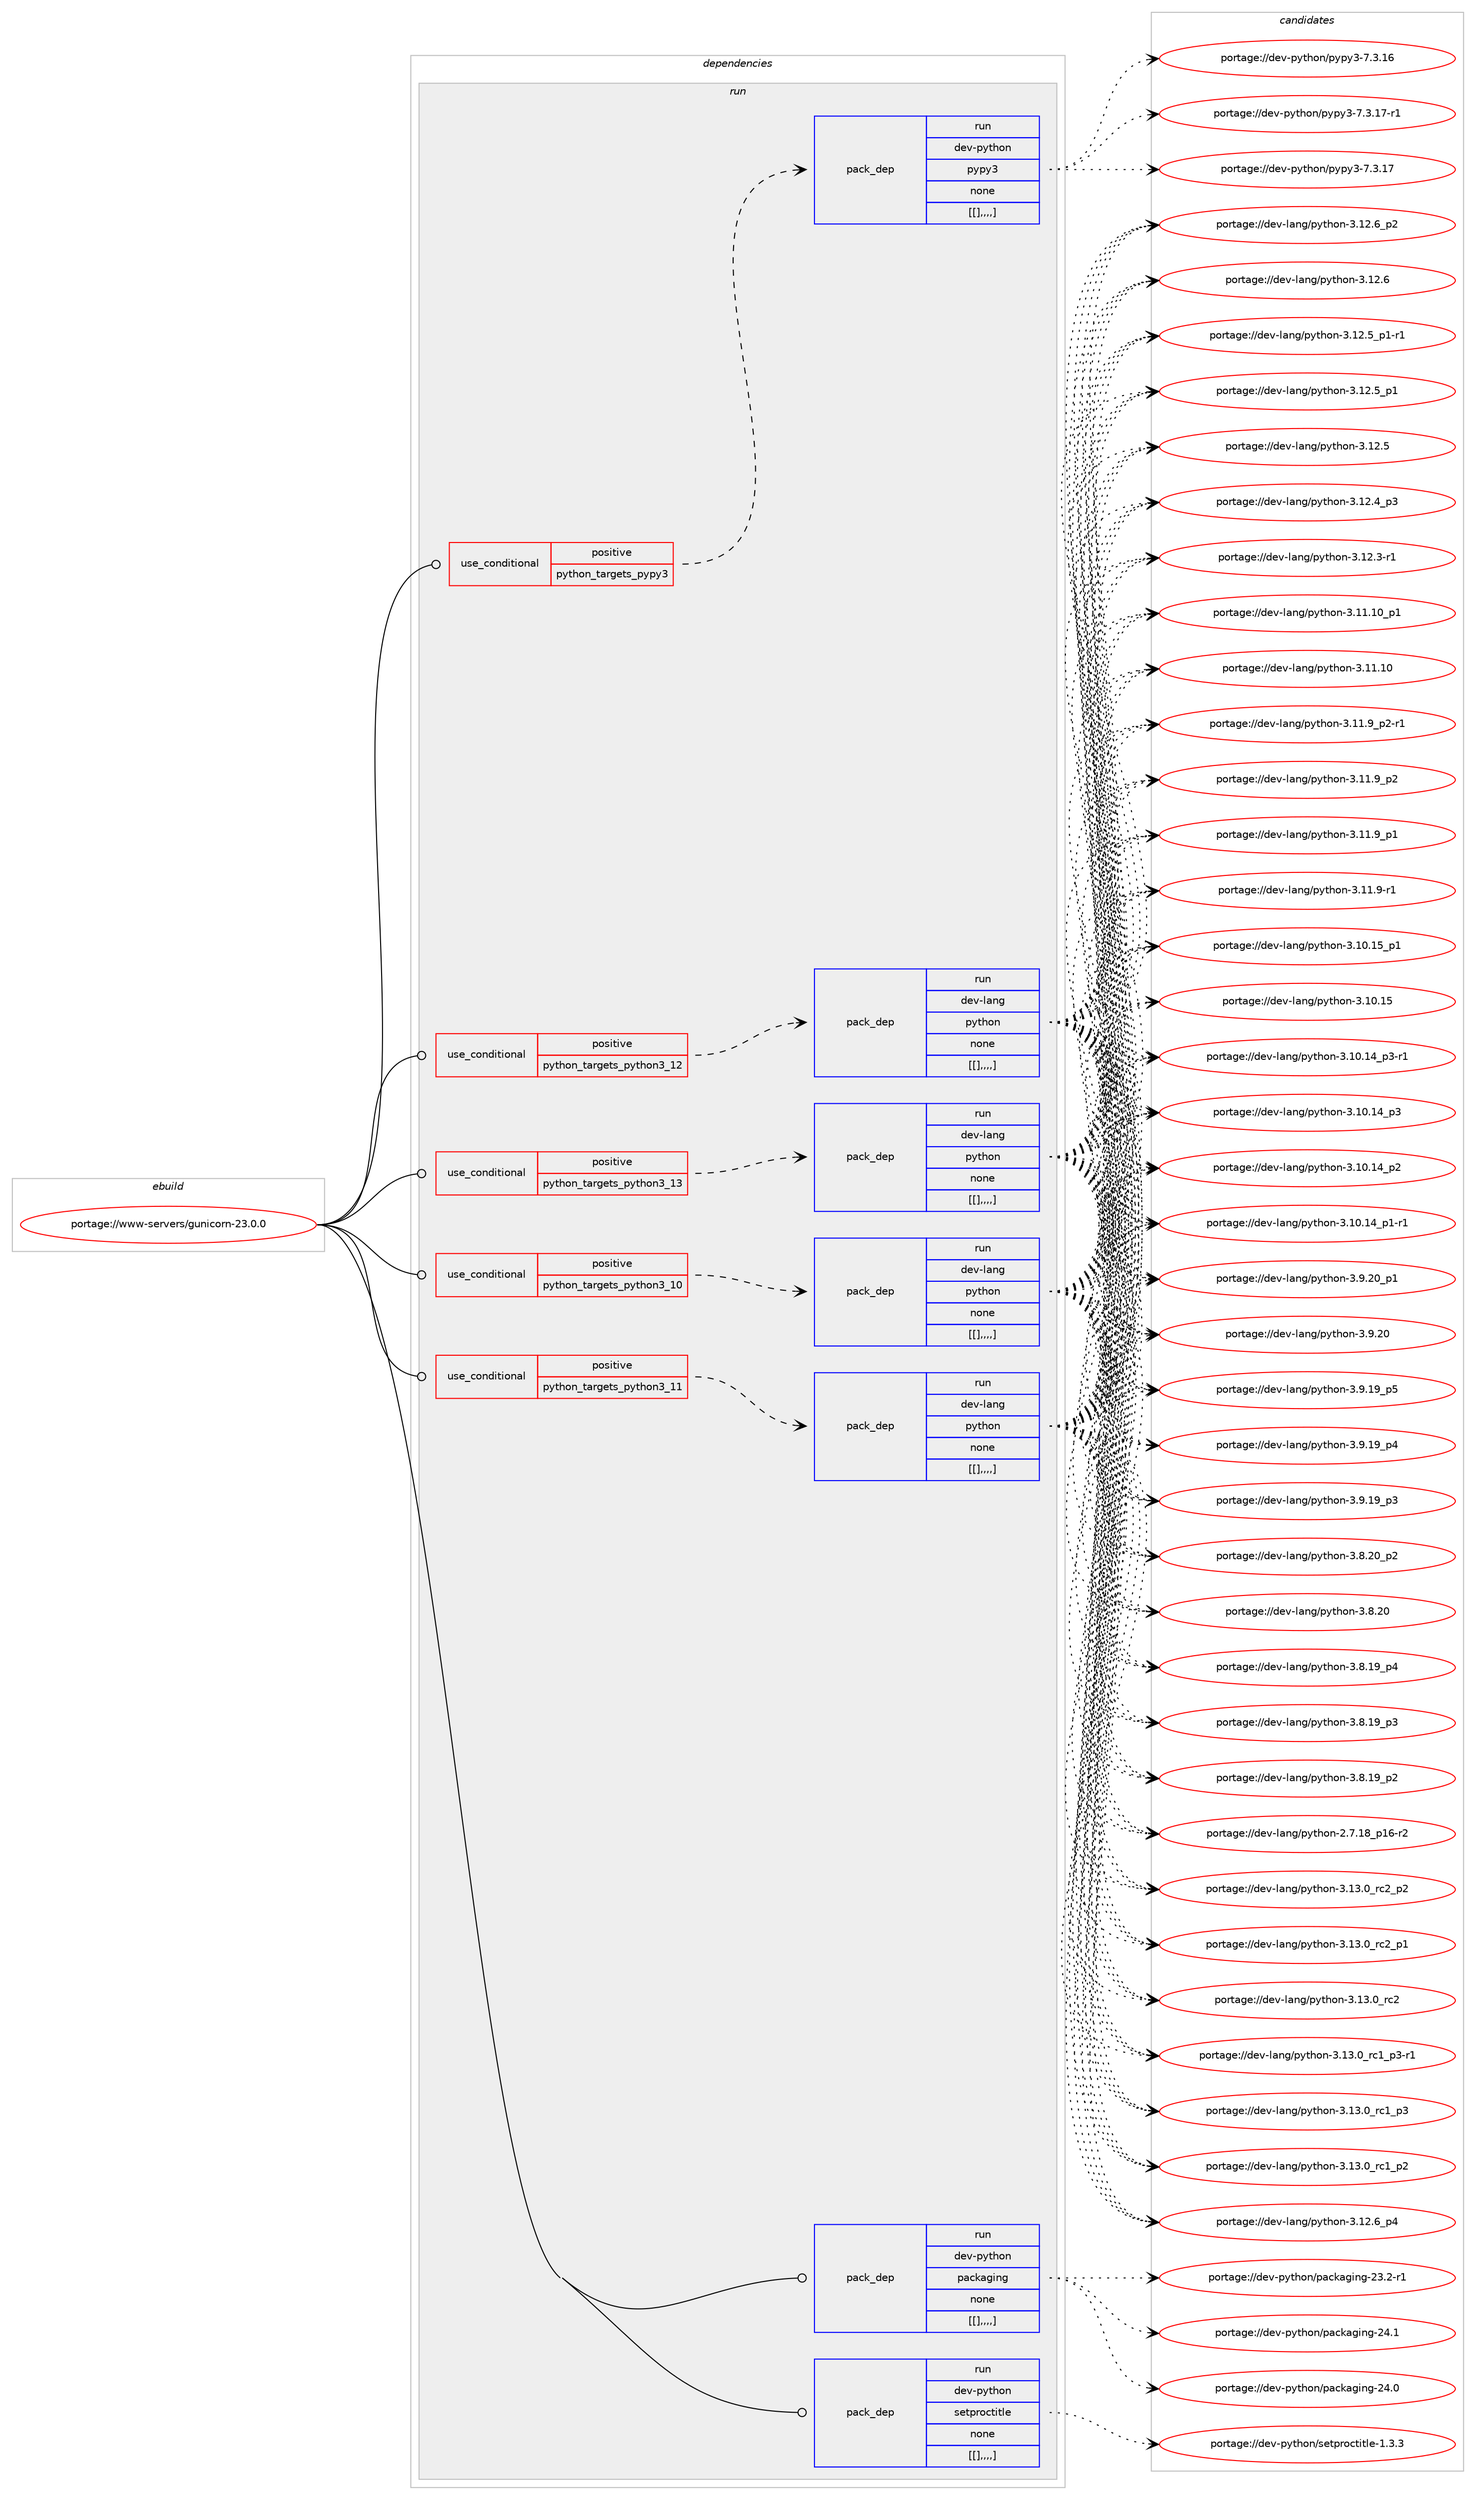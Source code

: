digraph prolog {

# *************
# Graph options
# *************

newrank=true;
concentrate=true;
compound=true;
graph [rankdir=LR,fontname=Helvetica,fontsize=10,ranksep=1.5];#, ranksep=2.5, nodesep=0.2];
edge  [arrowhead=vee];
node  [fontname=Helvetica,fontsize=10];

# **********
# The ebuild
# **********

subgraph cluster_leftcol {
color=gray;
label=<<i>ebuild</i>>;
id [label="portage://www-servers/gunicorn-23.0.0", color=red, width=4, href="../www-servers/gunicorn-23.0.0.svg"];
}

# ****************
# The dependencies
# ****************

subgraph cluster_midcol {
color=gray;
label=<<i>dependencies</i>>;
subgraph cluster_compile {
fillcolor="#eeeeee";
style=filled;
label=<<i>compile</i>>;
}
subgraph cluster_compileandrun {
fillcolor="#eeeeee";
style=filled;
label=<<i>compile and run</i>>;
}
subgraph cluster_run {
fillcolor="#eeeeee";
style=filled;
label=<<i>run</i>>;
subgraph cond10775 {
dependency29619 [label=<<TABLE BORDER="0" CELLBORDER="1" CELLSPACING="0" CELLPADDING="4"><TR><TD ROWSPAN="3" CELLPADDING="10">use_conditional</TD></TR><TR><TD>positive</TD></TR><TR><TD>python_targets_pypy3</TD></TR></TABLE>>, shape=none, color=red];
subgraph pack18623 {
dependency29620 [label=<<TABLE BORDER="0" CELLBORDER="1" CELLSPACING="0" CELLPADDING="4" WIDTH="220"><TR><TD ROWSPAN="6" CELLPADDING="30">pack_dep</TD></TR><TR><TD WIDTH="110">run</TD></TR><TR><TD>dev-python</TD></TR><TR><TD>pypy3</TD></TR><TR><TD>none</TD></TR><TR><TD>[[],,,,]</TD></TR></TABLE>>, shape=none, color=blue];
}
dependency29619:e -> dependency29620:w [weight=20,style="dashed",arrowhead="vee"];
}
id:e -> dependency29619:w [weight=20,style="solid",arrowhead="odot"];
subgraph cond10776 {
dependency29621 [label=<<TABLE BORDER="0" CELLBORDER="1" CELLSPACING="0" CELLPADDING="4"><TR><TD ROWSPAN="3" CELLPADDING="10">use_conditional</TD></TR><TR><TD>positive</TD></TR><TR><TD>python_targets_python3_10</TD></TR></TABLE>>, shape=none, color=red];
subgraph pack18624 {
dependency29622 [label=<<TABLE BORDER="0" CELLBORDER="1" CELLSPACING="0" CELLPADDING="4" WIDTH="220"><TR><TD ROWSPAN="6" CELLPADDING="30">pack_dep</TD></TR><TR><TD WIDTH="110">run</TD></TR><TR><TD>dev-lang</TD></TR><TR><TD>python</TD></TR><TR><TD>none</TD></TR><TR><TD>[[],,,,]</TD></TR></TABLE>>, shape=none, color=blue];
}
dependency29621:e -> dependency29622:w [weight=20,style="dashed",arrowhead="vee"];
}
id:e -> dependency29621:w [weight=20,style="solid",arrowhead="odot"];
subgraph cond10777 {
dependency29623 [label=<<TABLE BORDER="0" CELLBORDER="1" CELLSPACING="0" CELLPADDING="4"><TR><TD ROWSPAN="3" CELLPADDING="10">use_conditional</TD></TR><TR><TD>positive</TD></TR><TR><TD>python_targets_python3_11</TD></TR></TABLE>>, shape=none, color=red];
subgraph pack18625 {
dependency29624 [label=<<TABLE BORDER="0" CELLBORDER="1" CELLSPACING="0" CELLPADDING="4" WIDTH="220"><TR><TD ROWSPAN="6" CELLPADDING="30">pack_dep</TD></TR><TR><TD WIDTH="110">run</TD></TR><TR><TD>dev-lang</TD></TR><TR><TD>python</TD></TR><TR><TD>none</TD></TR><TR><TD>[[],,,,]</TD></TR></TABLE>>, shape=none, color=blue];
}
dependency29623:e -> dependency29624:w [weight=20,style="dashed",arrowhead="vee"];
}
id:e -> dependency29623:w [weight=20,style="solid",arrowhead="odot"];
subgraph cond10778 {
dependency29625 [label=<<TABLE BORDER="0" CELLBORDER="1" CELLSPACING="0" CELLPADDING="4"><TR><TD ROWSPAN="3" CELLPADDING="10">use_conditional</TD></TR><TR><TD>positive</TD></TR><TR><TD>python_targets_python3_12</TD></TR></TABLE>>, shape=none, color=red];
subgraph pack18626 {
dependency29626 [label=<<TABLE BORDER="0" CELLBORDER="1" CELLSPACING="0" CELLPADDING="4" WIDTH="220"><TR><TD ROWSPAN="6" CELLPADDING="30">pack_dep</TD></TR><TR><TD WIDTH="110">run</TD></TR><TR><TD>dev-lang</TD></TR><TR><TD>python</TD></TR><TR><TD>none</TD></TR><TR><TD>[[],,,,]</TD></TR></TABLE>>, shape=none, color=blue];
}
dependency29625:e -> dependency29626:w [weight=20,style="dashed",arrowhead="vee"];
}
id:e -> dependency29625:w [weight=20,style="solid",arrowhead="odot"];
subgraph cond10779 {
dependency29627 [label=<<TABLE BORDER="0" CELLBORDER="1" CELLSPACING="0" CELLPADDING="4"><TR><TD ROWSPAN="3" CELLPADDING="10">use_conditional</TD></TR><TR><TD>positive</TD></TR><TR><TD>python_targets_python3_13</TD></TR></TABLE>>, shape=none, color=red];
subgraph pack18627 {
dependency29628 [label=<<TABLE BORDER="0" CELLBORDER="1" CELLSPACING="0" CELLPADDING="4" WIDTH="220"><TR><TD ROWSPAN="6" CELLPADDING="30">pack_dep</TD></TR><TR><TD WIDTH="110">run</TD></TR><TR><TD>dev-lang</TD></TR><TR><TD>python</TD></TR><TR><TD>none</TD></TR><TR><TD>[[],,,,]</TD></TR></TABLE>>, shape=none, color=blue];
}
dependency29627:e -> dependency29628:w [weight=20,style="dashed",arrowhead="vee"];
}
id:e -> dependency29627:w [weight=20,style="solid",arrowhead="odot"];
subgraph pack18628 {
dependency29629 [label=<<TABLE BORDER="0" CELLBORDER="1" CELLSPACING="0" CELLPADDING="4" WIDTH="220"><TR><TD ROWSPAN="6" CELLPADDING="30">pack_dep</TD></TR><TR><TD WIDTH="110">run</TD></TR><TR><TD>dev-python</TD></TR><TR><TD>packaging</TD></TR><TR><TD>none</TD></TR><TR><TD>[[],,,,]</TD></TR></TABLE>>, shape=none, color=blue];
}
id:e -> dependency29629:w [weight=20,style="solid",arrowhead="odot"];
subgraph pack18629 {
dependency29630 [label=<<TABLE BORDER="0" CELLBORDER="1" CELLSPACING="0" CELLPADDING="4" WIDTH="220"><TR><TD ROWSPAN="6" CELLPADDING="30">pack_dep</TD></TR><TR><TD WIDTH="110">run</TD></TR><TR><TD>dev-python</TD></TR><TR><TD>setproctitle</TD></TR><TR><TD>none</TD></TR><TR><TD>[[],,,,]</TD></TR></TABLE>>, shape=none, color=blue];
}
id:e -> dependency29630:w [weight=20,style="solid",arrowhead="odot"];
}
}

# **************
# The candidates
# **************

subgraph cluster_choices {
rank=same;
color=gray;
label=<<i>candidates</i>>;

subgraph choice18623 {
color=black;
nodesep=1;
choice100101118451121211161041111104711212111212151455546514649554511449 [label="portage://dev-python/pypy3-7.3.17-r1", color=red, width=4,href="../dev-python/pypy3-7.3.17-r1.svg"];
choice10010111845112121116104111110471121211121215145554651464955 [label="portage://dev-python/pypy3-7.3.17", color=red, width=4,href="../dev-python/pypy3-7.3.17.svg"];
choice10010111845112121116104111110471121211121215145554651464954 [label="portage://dev-python/pypy3-7.3.16", color=red, width=4,href="../dev-python/pypy3-7.3.16.svg"];
dependency29620:e -> choice100101118451121211161041111104711212111212151455546514649554511449:w [style=dotted,weight="100"];
dependency29620:e -> choice10010111845112121116104111110471121211121215145554651464955:w [style=dotted,weight="100"];
dependency29620:e -> choice10010111845112121116104111110471121211121215145554651464954:w [style=dotted,weight="100"];
}
subgraph choice18624 {
color=black;
nodesep=1;
choice100101118451089711010347112121116104111110455146495146489511499509511250 [label="portage://dev-lang/python-3.13.0_rc2_p2", color=red, width=4,href="../dev-lang/python-3.13.0_rc2_p2.svg"];
choice100101118451089711010347112121116104111110455146495146489511499509511249 [label="portage://dev-lang/python-3.13.0_rc2_p1", color=red, width=4,href="../dev-lang/python-3.13.0_rc2_p1.svg"];
choice10010111845108971101034711212111610411111045514649514648951149950 [label="portage://dev-lang/python-3.13.0_rc2", color=red, width=4,href="../dev-lang/python-3.13.0_rc2.svg"];
choice1001011184510897110103471121211161041111104551464951464895114994995112514511449 [label="portage://dev-lang/python-3.13.0_rc1_p3-r1", color=red, width=4,href="../dev-lang/python-3.13.0_rc1_p3-r1.svg"];
choice100101118451089711010347112121116104111110455146495146489511499499511251 [label="portage://dev-lang/python-3.13.0_rc1_p3", color=red, width=4,href="../dev-lang/python-3.13.0_rc1_p3.svg"];
choice100101118451089711010347112121116104111110455146495146489511499499511250 [label="portage://dev-lang/python-3.13.0_rc1_p2", color=red, width=4,href="../dev-lang/python-3.13.0_rc1_p2.svg"];
choice100101118451089711010347112121116104111110455146495046549511252 [label="portage://dev-lang/python-3.12.6_p4", color=red, width=4,href="../dev-lang/python-3.12.6_p4.svg"];
choice100101118451089711010347112121116104111110455146495046549511250 [label="portage://dev-lang/python-3.12.6_p2", color=red, width=4,href="../dev-lang/python-3.12.6_p2.svg"];
choice10010111845108971101034711212111610411111045514649504654 [label="portage://dev-lang/python-3.12.6", color=red, width=4,href="../dev-lang/python-3.12.6.svg"];
choice1001011184510897110103471121211161041111104551464950465395112494511449 [label="portage://dev-lang/python-3.12.5_p1-r1", color=red, width=4,href="../dev-lang/python-3.12.5_p1-r1.svg"];
choice100101118451089711010347112121116104111110455146495046539511249 [label="portage://dev-lang/python-3.12.5_p1", color=red, width=4,href="../dev-lang/python-3.12.5_p1.svg"];
choice10010111845108971101034711212111610411111045514649504653 [label="portage://dev-lang/python-3.12.5", color=red, width=4,href="../dev-lang/python-3.12.5.svg"];
choice100101118451089711010347112121116104111110455146495046529511251 [label="portage://dev-lang/python-3.12.4_p3", color=red, width=4,href="../dev-lang/python-3.12.4_p3.svg"];
choice100101118451089711010347112121116104111110455146495046514511449 [label="portage://dev-lang/python-3.12.3-r1", color=red, width=4,href="../dev-lang/python-3.12.3-r1.svg"];
choice10010111845108971101034711212111610411111045514649494649489511249 [label="portage://dev-lang/python-3.11.10_p1", color=red, width=4,href="../dev-lang/python-3.11.10_p1.svg"];
choice1001011184510897110103471121211161041111104551464949464948 [label="portage://dev-lang/python-3.11.10", color=red, width=4,href="../dev-lang/python-3.11.10.svg"];
choice1001011184510897110103471121211161041111104551464949465795112504511449 [label="portage://dev-lang/python-3.11.9_p2-r1", color=red, width=4,href="../dev-lang/python-3.11.9_p2-r1.svg"];
choice100101118451089711010347112121116104111110455146494946579511250 [label="portage://dev-lang/python-3.11.9_p2", color=red, width=4,href="../dev-lang/python-3.11.9_p2.svg"];
choice100101118451089711010347112121116104111110455146494946579511249 [label="portage://dev-lang/python-3.11.9_p1", color=red, width=4,href="../dev-lang/python-3.11.9_p1.svg"];
choice100101118451089711010347112121116104111110455146494946574511449 [label="portage://dev-lang/python-3.11.9-r1", color=red, width=4,href="../dev-lang/python-3.11.9-r1.svg"];
choice10010111845108971101034711212111610411111045514649484649539511249 [label="portage://dev-lang/python-3.10.15_p1", color=red, width=4,href="../dev-lang/python-3.10.15_p1.svg"];
choice1001011184510897110103471121211161041111104551464948464953 [label="portage://dev-lang/python-3.10.15", color=red, width=4,href="../dev-lang/python-3.10.15.svg"];
choice100101118451089711010347112121116104111110455146494846495295112514511449 [label="portage://dev-lang/python-3.10.14_p3-r1", color=red, width=4,href="../dev-lang/python-3.10.14_p3-r1.svg"];
choice10010111845108971101034711212111610411111045514649484649529511251 [label="portage://dev-lang/python-3.10.14_p3", color=red, width=4,href="../dev-lang/python-3.10.14_p3.svg"];
choice10010111845108971101034711212111610411111045514649484649529511250 [label="portage://dev-lang/python-3.10.14_p2", color=red, width=4,href="../dev-lang/python-3.10.14_p2.svg"];
choice100101118451089711010347112121116104111110455146494846495295112494511449 [label="portage://dev-lang/python-3.10.14_p1-r1", color=red, width=4,href="../dev-lang/python-3.10.14_p1-r1.svg"];
choice100101118451089711010347112121116104111110455146574650489511249 [label="portage://dev-lang/python-3.9.20_p1", color=red, width=4,href="../dev-lang/python-3.9.20_p1.svg"];
choice10010111845108971101034711212111610411111045514657465048 [label="portage://dev-lang/python-3.9.20", color=red, width=4,href="../dev-lang/python-3.9.20.svg"];
choice100101118451089711010347112121116104111110455146574649579511253 [label="portage://dev-lang/python-3.9.19_p5", color=red, width=4,href="../dev-lang/python-3.9.19_p5.svg"];
choice100101118451089711010347112121116104111110455146574649579511252 [label="portage://dev-lang/python-3.9.19_p4", color=red, width=4,href="../dev-lang/python-3.9.19_p4.svg"];
choice100101118451089711010347112121116104111110455146574649579511251 [label="portage://dev-lang/python-3.9.19_p3", color=red, width=4,href="../dev-lang/python-3.9.19_p3.svg"];
choice100101118451089711010347112121116104111110455146564650489511250 [label="portage://dev-lang/python-3.8.20_p2", color=red, width=4,href="../dev-lang/python-3.8.20_p2.svg"];
choice10010111845108971101034711212111610411111045514656465048 [label="portage://dev-lang/python-3.8.20", color=red, width=4,href="../dev-lang/python-3.8.20.svg"];
choice100101118451089711010347112121116104111110455146564649579511252 [label="portage://dev-lang/python-3.8.19_p4", color=red, width=4,href="../dev-lang/python-3.8.19_p4.svg"];
choice100101118451089711010347112121116104111110455146564649579511251 [label="portage://dev-lang/python-3.8.19_p3", color=red, width=4,href="../dev-lang/python-3.8.19_p3.svg"];
choice100101118451089711010347112121116104111110455146564649579511250 [label="portage://dev-lang/python-3.8.19_p2", color=red, width=4,href="../dev-lang/python-3.8.19_p2.svg"];
choice100101118451089711010347112121116104111110455046554649569511249544511450 [label="portage://dev-lang/python-2.7.18_p16-r2", color=red, width=4,href="../dev-lang/python-2.7.18_p16-r2.svg"];
dependency29622:e -> choice100101118451089711010347112121116104111110455146495146489511499509511250:w [style=dotted,weight="100"];
dependency29622:e -> choice100101118451089711010347112121116104111110455146495146489511499509511249:w [style=dotted,weight="100"];
dependency29622:e -> choice10010111845108971101034711212111610411111045514649514648951149950:w [style=dotted,weight="100"];
dependency29622:e -> choice1001011184510897110103471121211161041111104551464951464895114994995112514511449:w [style=dotted,weight="100"];
dependency29622:e -> choice100101118451089711010347112121116104111110455146495146489511499499511251:w [style=dotted,weight="100"];
dependency29622:e -> choice100101118451089711010347112121116104111110455146495146489511499499511250:w [style=dotted,weight="100"];
dependency29622:e -> choice100101118451089711010347112121116104111110455146495046549511252:w [style=dotted,weight="100"];
dependency29622:e -> choice100101118451089711010347112121116104111110455146495046549511250:w [style=dotted,weight="100"];
dependency29622:e -> choice10010111845108971101034711212111610411111045514649504654:w [style=dotted,weight="100"];
dependency29622:e -> choice1001011184510897110103471121211161041111104551464950465395112494511449:w [style=dotted,weight="100"];
dependency29622:e -> choice100101118451089711010347112121116104111110455146495046539511249:w [style=dotted,weight="100"];
dependency29622:e -> choice10010111845108971101034711212111610411111045514649504653:w [style=dotted,weight="100"];
dependency29622:e -> choice100101118451089711010347112121116104111110455146495046529511251:w [style=dotted,weight="100"];
dependency29622:e -> choice100101118451089711010347112121116104111110455146495046514511449:w [style=dotted,weight="100"];
dependency29622:e -> choice10010111845108971101034711212111610411111045514649494649489511249:w [style=dotted,weight="100"];
dependency29622:e -> choice1001011184510897110103471121211161041111104551464949464948:w [style=dotted,weight="100"];
dependency29622:e -> choice1001011184510897110103471121211161041111104551464949465795112504511449:w [style=dotted,weight="100"];
dependency29622:e -> choice100101118451089711010347112121116104111110455146494946579511250:w [style=dotted,weight="100"];
dependency29622:e -> choice100101118451089711010347112121116104111110455146494946579511249:w [style=dotted,weight="100"];
dependency29622:e -> choice100101118451089711010347112121116104111110455146494946574511449:w [style=dotted,weight="100"];
dependency29622:e -> choice10010111845108971101034711212111610411111045514649484649539511249:w [style=dotted,weight="100"];
dependency29622:e -> choice1001011184510897110103471121211161041111104551464948464953:w [style=dotted,weight="100"];
dependency29622:e -> choice100101118451089711010347112121116104111110455146494846495295112514511449:w [style=dotted,weight="100"];
dependency29622:e -> choice10010111845108971101034711212111610411111045514649484649529511251:w [style=dotted,weight="100"];
dependency29622:e -> choice10010111845108971101034711212111610411111045514649484649529511250:w [style=dotted,weight="100"];
dependency29622:e -> choice100101118451089711010347112121116104111110455146494846495295112494511449:w [style=dotted,weight="100"];
dependency29622:e -> choice100101118451089711010347112121116104111110455146574650489511249:w [style=dotted,weight="100"];
dependency29622:e -> choice10010111845108971101034711212111610411111045514657465048:w [style=dotted,weight="100"];
dependency29622:e -> choice100101118451089711010347112121116104111110455146574649579511253:w [style=dotted,weight="100"];
dependency29622:e -> choice100101118451089711010347112121116104111110455146574649579511252:w [style=dotted,weight="100"];
dependency29622:e -> choice100101118451089711010347112121116104111110455146574649579511251:w [style=dotted,weight="100"];
dependency29622:e -> choice100101118451089711010347112121116104111110455146564650489511250:w [style=dotted,weight="100"];
dependency29622:e -> choice10010111845108971101034711212111610411111045514656465048:w [style=dotted,weight="100"];
dependency29622:e -> choice100101118451089711010347112121116104111110455146564649579511252:w [style=dotted,weight="100"];
dependency29622:e -> choice100101118451089711010347112121116104111110455146564649579511251:w [style=dotted,weight="100"];
dependency29622:e -> choice100101118451089711010347112121116104111110455146564649579511250:w [style=dotted,weight="100"];
dependency29622:e -> choice100101118451089711010347112121116104111110455046554649569511249544511450:w [style=dotted,weight="100"];
}
subgraph choice18625 {
color=black;
nodesep=1;
choice100101118451089711010347112121116104111110455146495146489511499509511250 [label="portage://dev-lang/python-3.13.0_rc2_p2", color=red, width=4,href="../dev-lang/python-3.13.0_rc2_p2.svg"];
choice100101118451089711010347112121116104111110455146495146489511499509511249 [label="portage://dev-lang/python-3.13.0_rc2_p1", color=red, width=4,href="../dev-lang/python-3.13.0_rc2_p1.svg"];
choice10010111845108971101034711212111610411111045514649514648951149950 [label="portage://dev-lang/python-3.13.0_rc2", color=red, width=4,href="../dev-lang/python-3.13.0_rc2.svg"];
choice1001011184510897110103471121211161041111104551464951464895114994995112514511449 [label="portage://dev-lang/python-3.13.0_rc1_p3-r1", color=red, width=4,href="../dev-lang/python-3.13.0_rc1_p3-r1.svg"];
choice100101118451089711010347112121116104111110455146495146489511499499511251 [label="portage://dev-lang/python-3.13.0_rc1_p3", color=red, width=4,href="../dev-lang/python-3.13.0_rc1_p3.svg"];
choice100101118451089711010347112121116104111110455146495146489511499499511250 [label="portage://dev-lang/python-3.13.0_rc1_p2", color=red, width=4,href="../dev-lang/python-3.13.0_rc1_p2.svg"];
choice100101118451089711010347112121116104111110455146495046549511252 [label="portage://dev-lang/python-3.12.6_p4", color=red, width=4,href="../dev-lang/python-3.12.6_p4.svg"];
choice100101118451089711010347112121116104111110455146495046549511250 [label="portage://dev-lang/python-3.12.6_p2", color=red, width=4,href="../dev-lang/python-3.12.6_p2.svg"];
choice10010111845108971101034711212111610411111045514649504654 [label="portage://dev-lang/python-3.12.6", color=red, width=4,href="../dev-lang/python-3.12.6.svg"];
choice1001011184510897110103471121211161041111104551464950465395112494511449 [label="portage://dev-lang/python-3.12.5_p1-r1", color=red, width=4,href="../dev-lang/python-3.12.5_p1-r1.svg"];
choice100101118451089711010347112121116104111110455146495046539511249 [label="portage://dev-lang/python-3.12.5_p1", color=red, width=4,href="../dev-lang/python-3.12.5_p1.svg"];
choice10010111845108971101034711212111610411111045514649504653 [label="portage://dev-lang/python-3.12.5", color=red, width=4,href="../dev-lang/python-3.12.5.svg"];
choice100101118451089711010347112121116104111110455146495046529511251 [label="portage://dev-lang/python-3.12.4_p3", color=red, width=4,href="../dev-lang/python-3.12.4_p3.svg"];
choice100101118451089711010347112121116104111110455146495046514511449 [label="portage://dev-lang/python-3.12.3-r1", color=red, width=4,href="../dev-lang/python-3.12.3-r1.svg"];
choice10010111845108971101034711212111610411111045514649494649489511249 [label="portage://dev-lang/python-3.11.10_p1", color=red, width=4,href="../dev-lang/python-3.11.10_p1.svg"];
choice1001011184510897110103471121211161041111104551464949464948 [label="portage://dev-lang/python-3.11.10", color=red, width=4,href="../dev-lang/python-3.11.10.svg"];
choice1001011184510897110103471121211161041111104551464949465795112504511449 [label="portage://dev-lang/python-3.11.9_p2-r1", color=red, width=4,href="../dev-lang/python-3.11.9_p2-r1.svg"];
choice100101118451089711010347112121116104111110455146494946579511250 [label="portage://dev-lang/python-3.11.9_p2", color=red, width=4,href="../dev-lang/python-3.11.9_p2.svg"];
choice100101118451089711010347112121116104111110455146494946579511249 [label="portage://dev-lang/python-3.11.9_p1", color=red, width=4,href="../dev-lang/python-3.11.9_p1.svg"];
choice100101118451089711010347112121116104111110455146494946574511449 [label="portage://dev-lang/python-3.11.9-r1", color=red, width=4,href="../dev-lang/python-3.11.9-r1.svg"];
choice10010111845108971101034711212111610411111045514649484649539511249 [label="portage://dev-lang/python-3.10.15_p1", color=red, width=4,href="../dev-lang/python-3.10.15_p1.svg"];
choice1001011184510897110103471121211161041111104551464948464953 [label="portage://dev-lang/python-3.10.15", color=red, width=4,href="../dev-lang/python-3.10.15.svg"];
choice100101118451089711010347112121116104111110455146494846495295112514511449 [label="portage://dev-lang/python-3.10.14_p3-r1", color=red, width=4,href="../dev-lang/python-3.10.14_p3-r1.svg"];
choice10010111845108971101034711212111610411111045514649484649529511251 [label="portage://dev-lang/python-3.10.14_p3", color=red, width=4,href="../dev-lang/python-3.10.14_p3.svg"];
choice10010111845108971101034711212111610411111045514649484649529511250 [label="portage://dev-lang/python-3.10.14_p2", color=red, width=4,href="../dev-lang/python-3.10.14_p2.svg"];
choice100101118451089711010347112121116104111110455146494846495295112494511449 [label="portage://dev-lang/python-3.10.14_p1-r1", color=red, width=4,href="../dev-lang/python-3.10.14_p1-r1.svg"];
choice100101118451089711010347112121116104111110455146574650489511249 [label="portage://dev-lang/python-3.9.20_p1", color=red, width=4,href="../dev-lang/python-3.9.20_p1.svg"];
choice10010111845108971101034711212111610411111045514657465048 [label="portage://dev-lang/python-3.9.20", color=red, width=4,href="../dev-lang/python-3.9.20.svg"];
choice100101118451089711010347112121116104111110455146574649579511253 [label="portage://dev-lang/python-3.9.19_p5", color=red, width=4,href="../dev-lang/python-3.9.19_p5.svg"];
choice100101118451089711010347112121116104111110455146574649579511252 [label="portage://dev-lang/python-3.9.19_p4", color=red, width=4,href="../dev-lang/python-3.9.19_p4.svg"];
choice100101118451089711010347112121116104111110455146574649579511251 [label="portage://dev-lang/python-3.9.19_p3", color=red, width=4,href="../dev-lang/python-3.9.19_p3.svg"];
choice100101118451089711010347112121116104111110455146564650489511250 [label="portage://dev-lang/python-3.8.20_p2", color=red, width=4,href="../dev-lang/python-3.8.20_p2.svg"];
choice10010111845108971101034711212111610411111045514656465048 [label="portage://dev-lang/python-3.8.20", color=red, width=4,href="../dev-lang/python-3.8.20.svg"];
choice100101118451089711010347112121116104111110455146564649579511252 [label="portage://dev-lang/python-3.8.19_p4", color=red, width=4,href="../dev-lang/python-3.8.19_p4.svg"];
choice100101118451089711010347112121116104111110455146564649579511251 [label="portage://dev-lang/python-3.8.19_p3", color=red, width=4,href="../dev-lang/python-3.8.19_p3.svg"];
choice100101118451089711010347112121116104111110455146564649579511250 [label="portage://dev-lang/python-3.8.19_p2", color=red, width=4,href="../dev-lang/python-3.8.19_p2.svg"];
choice100101118451089711010347112121116104111110455046554649569511249544511450 [label="portage://dev-lang/python-2.7.18_p16-r2", color=red, width=4,href="../dev-lang/python-2.7.18_p16-r2.svg"];
dependency29624:e -> choice100101118451089711010347112121116104111110455146495146489511499509511250:w [style=dotted,weight="100"];
dependency29624:e -> choice100101118451089711010347112121116104111110455146495146489511499509511249:w [style=dotted,weight="100"];
dependency29624:e -> choice10010111845108971101034711212111610411111045514649514648951149950:w [style=dotted,weight="100"];
dependency29624:e -> choice1001011184510897110103471121211161041111104551464951464895114994995112514511449:w [style=dotted,weight="100"];
dependency29624:e -> choice100101118451089711010347112121116104111110455146495146489511499499511251:w [style=dotted,weight="100"];
dependency29624:e -> choice100101118451089711010347112121116104111110455146495146489511499499511250:w [style=dotted,weight="100"];
dependency29624:e -> choice100101118451089711010347112121116104111110455146495046549511252:w [style=dotted,weight="100"];
dependency29624:e -> choice100101118451089711010347112121116104111110455146495046549511250:w [style=dotted,weight="100"];
dependency29624:e -> choice10010111845108971101034711212111610411111045514649504654:w [style=dotted,weight="100"];
dependency29624:e -> choice1001011184510897110103471121211161041111104551464950465395112494511449:w [style=dotted,weight="100"];
dependency29624:e -> choice100101118451089711010347112121116104111110455146495046539511249:w [style=dotted,weight="100"];
dependency29624:e -> choice10010111845108971101034711212111610411111045514649504653:w [style=dotted,weight="100"];
dependency29624:e -> choice100101118451089711010347112121116104111110455146495046529511251:w [style=dotted,weight="100"];
dependency29624:e -> choice100101118451089711010347112121116104111110455146495046514511449:w [style=dotted,weight="100"];
dependency29624:e -> choice10010111845108971101034711212111610411111045514649494649489511249:w [style=dotted,weight="100"];
dependency29624:e -> choice1001011184510897110103471121211161041111104551464949464948:w [style=dotted,weight="100"];
dependency29624:e -> choice1001011184510897110103471121211161041111104551464949465795112504511449:w [style=dotted,weight="100"];
dependency29624:e -> choice100101118451089711010347112121116104111110455146494946579511250:w [style=dotted,weight="100"];
dependency29624:e -> choice100101118451089711010347112121116104111110455146494946579511249:w [style=dotted,weight="100"];
dependency29624:e -> choice100101118451089711010347112121116104111110455146494946574511449:w [style=dotted,weight="100"];
dependency29624:e -> choice10010111845108971101034711212111610411111045514649484649539511249:w [style=dotted,weight="100"];
dependency29624:e -> choice1001011184510897110103471121211161041111104551464948464953:w [style=dotted,weight="100"];
dependency29624:e -> choice100101118451089711010347112121116104111110455146494846495295112514511449:w [style=dotted,weight="100"];
dependency29624:e -> choice10010111845108971101034711212111610411111045514649484649529511251:w [style=dotted,weight="100"];
dependency29624:e -> choice10010111845108971101034711212111610411111045514649484649529511250:w [style=dotted,weight="100"];
dependency29624:e -> choice100101118451089711010347112121116104111110455146494846495295112494511449:w [style=dotted,weight="100"];
dependency29624:e -> choice100101118451089711010347112121116104111110455146574650489511249:w [style=dotted,weight="100"];
dependency29624:e -> choice10010111845108971101034711212111610411111045514657465048:w [style=dotted,weight="100"];
dependency29624:e -> choice100101118451089711010347112121116104111110455146574649579511253:w [style=dotted,weight="100"];
dependency29624:e -> choice100101118451089711010347112121116104111110455146574649579511252:w [style=dotted,weight="100"];
dependency29624:e -> choice100101118451089711010347112121116104111110455146574649579511251:w [style=dotted,weight="100"];
dependency29624:e -> choice100101118451089711010347112121116104111110455146564650489511250:w [style=dotted,weight="100"];
dependency29624:e -> choice10010111845108971101034711212111610411111045514656465048:w [style=dotted,weight="100"];
dependency29624:e -> choice100101118451089711010347112121116104111110455146564649579511252:w [style=dotted,weight="100"];
dependency29624:e -> choice100101118451089711010347112121116104111110455146564649579511251:w [style=dotted,weight="100"];
dependency29624:e -> choice100101118451089711010347112121116104111110455146564649579511250:w [style=dotted,weight="100"];
dependency29624:e -> choice100101118451089711010347112121116104111110455046554649569511249544511450:w [style=dotted,weight="100"];
}
subgraph choice18626 {
color=black;
nodesep=1;
choice100101118451089711010347112121116104111110455146495146489511499509511250 [label="portage://dev-lang/python-3.13.0_rc2_p2", color=red, width=4,href="../dev-lang/python-3.13.0_rc2_p2.svg"];
choice100101118451089711010347112121116104111110455146495146489511499509511249 [label="portage://dev-lang/python-3.13.0_rc2_p1", color=red, width=4,href="../dev-lang/python-3.13.0_rc2_p1.svg"];
choice10010111845108971101034711212111610411111045514649514648951149950 [label="portage://dev-lang/python-3.13.0_rc2", color=red, width=4,href="../dev-lang/python-3.13.0_rc2.svg"];
choice1001011184510897110103471121211161041111104551464951464895114994995112514511449 [label="portage://dev-lang/python-3.13.0_rc1_p3-r1", color=red, width=4,href="../dev-lang/python-3.13.0_rc1_p3-r1.svg"];
choice100101118451089711010347112121116104111110455146495146489511499499511251 [label="portage://dev-lang/python-3.13.0_rc1_p3", color=red, width=4,href="../dev-lang/python-3.13.0_rc1_p3.svg"];
choice100101118451089711010347112121116104111110455146495146489511499499511250 [label="portage://dev-lang/python-3.13.0_rc1_p2", color=red, width=4,href="../dev-lang/python-3.13.0_rc1_p2.svg"];
choice100101118451089711010347112121116104111110455146495046549511252 [label="portage://dev-lang/python-3.12.6_p4", color=red, width=4,href="../dev-lang/python-3.12.6_p4.svg"];
choice100101118451089711010347112121116104111110455146495046549511250 [label="portage://dev-lang/python-3.12.6_p2", color=red, width=4,href="../dev-lang/python-3.12.6_p2.svg"];
choice10010111845108971101034711212111610411111045514649504654 [label="portage://dev-lang/python-3.12.6", color=red, width=4,href="../dev-lang/python-3.12.6.svg"];
choice1001011184510897110103471121211161041111104551464950465395112494511449 [label="portage://dev-lang/python-3.12.5_p1-r1", color=red, width=4,href="../dev-lang/python-3.12.5_p1-r1.svg"];
choice100101118451089711010347112121116104111110455146495046539511249 [label="portage://dev-lang/python-3.12.5_p1", color=red, width=4,href="../dev-lang/python-3.12.5_p1.svg"];
choice10010111845108971101034711212111610411111045514649504653 [label="portage://dev-lang/python-3.12.5", color=red, width=4,href="../dev-lang/python-3.12.5.svg"];
choice100101118451089711010347112121116104111110455146495046529511251 [label="portage://dev-lang/python-3.12.4_p3", color=red, width=4,href="../dev-lang/python-3.12.4_p3.svg"];
choice100101118451089711010347112121116104111110455146495046514511449 [label="portage://dev-lang/python-3.12.3-r1", color=red, width=4,href="../dev-lang/python-3.12.3-r1.svg"];
choice10010111845108971101034711212111610411111045514649494649489511249 [label="portage://dev-lang/python-3.11.10_p1", color=red, width=4,href="../dev-lang/python-3.11.10_p1.svg"];
choice1001011184510897110103471121211161041111104551464949464948 [label="portage://dev-lang/python-3.11.10", color=red, width=4,href="../dev-lang/python-3.11.10.svg"];
choice1001011184510897110103471121211161041111104551464949465795112504511449 [label="portage://dev-lang/python-3.11.9_p2-r1", color=red, width=4,href="../dev-lang/python-3.11.9_p2-r1.svg"];
choice100101118451089711010347112121116104111110455146494946579511250 [label="portage://dev-lang/python-3.11.9_p2", color=red, width=4,href="../dev-lang/python-3.11.9_p2.svg"];
choice100101118451089711010347112121116104111110455146494946579511249 [label="portage://dev-lang/python-3.11.9_p1", color=red, width=4,href="../dev-lang/python-3.11.9_p1.svg"];
choice100101118451089711010347112121116104111110455146494946574511449 [label="portage://dev-lang/python-3.11.9-r1", color=red, width=4,href="../dev-lang/python-3.11.9-r1.svg"];
choice10010111845108971101034711212111610411111045514649484649539511249 [label="portage://dev-lang/python-3.10.15_p1", color=red, width=4,href="../dev-lang/python-3.10.15_p1.svg"];
choice1001011184510897110103471121211161041111104551464948464953 [label="portage://dev-lang/python-3.10.15", color=red, width=4,href="../dev-lang/python-3.10.15.svg"];
choice100101118451089711010347112121116104111110455146494846495295112514511449 [label="portage://dev-lang/python-3.10.14_p3-r1", color=red, width=4,href="../dev-lang/python-3.10.14_p3-r1.svg"];
choice10010111845108971101034711212111610411111045514649484649529511251 [label="portage://dev-lang/python-3.10.14_p3", color=red, width=4,href="../dev-lang/python-3.10.14_p3.svg"];
choice10010111845108971101034711212111610411111045514649484649529511250 [label="portage://dev-lang/python-3.10.14_p2", color=red, width=4,href="../dev-lang/python-3.10.14_p2.svg"];
choice100101118451089711010347112121116104111110455146494846495295112494511449 [label="portage://dev-lang/python-3.10.14_p1-r1", color=red, width=4,href="../dev-lang/python-3.10.14_p1-r1.svg"];
choice100101118451089711010347112121116104111110455146574650489511249 [label="portage://dev-lang/python-3.9.20_p1", color=red, width=4,href="../dev-lang/python-3.9.20_p1.svg"];
choice10010111845108971101034711212111610411111045514657465048 [label="portage://dev-lang/python-3.9.20", color=red, width=4,href="../dev-lang/python-3.9.20.svg"];
choice100101118451089711010347112121116104111110455146574649579511253 [label="portage://dev-lang/python-3.9.19_p5", color=red, width=4,href="../dev-lang/python-3.9.19_p5.svg"];
choice100101118451089711010347112121116104111110455146574649579511252 [label="portage://dev-lang/python-3.9.19_p4", color=red, width=4,href="../dev-lang/python-3.9.19_p4.svg"];
choice100101118451089711010347112121116104111110455146574649579511251 [label="portage://dev-lang/python-3.9.19_p3", color=red, width=4,href="../dev-lang/python-3.9.19_p3.svg"];
choice100101118451089711010347112121116104111110455146564650489511250 [label="portage://dev-lang/python-3.8.20_p2", color=red, width=4,href="../dev-lang/python-3.8.20_p2.svg"];
choice10010111845108971101034711212111610411111045514656465048 [label="portage://dev-lang/python-3.8.20", color=red, width=4,href="../dev-lang/python-3.8.20.svg"];
choice100101118451089711010347112121116104111110455146564649579511252 [label="portage://dev-lang/python-3.8.19_p4", color=red, width=4,href="../dev-lang/python-3.8.19_p4.svg"];
choice100101118451089711010347112121116104111110455146564649579511251 [label="portage://dev-lang/python-3.8.19_p3", color=red, width=4,href="../dev-lang/python-3.8.19_p3.svg"];
choice100101118451089711010347112121116104111110455146564649579511250 [label="portage://dev-lang/python-3.8.19_p2", color=red, width=4,href="../dev-lang/python-3.8.19_p2.svg"];
choice100101118451089711010347112121116104111110455046554649569511249544511450 [label="portage://dev-lang/python-2.7.18_p16-r2", color=red, width=4,href="../dev-lang/python-2.7.18_p16-r2.svg"];
dependency29626:e -> choice100101118451089711010347112121116104111110455146495146489511499509511250:w [style=dotted,weight="100"];
dependency29626:e -> choice100101118451089711010347112121116104111110455146495146489511499509511249:w [style=dotted,weight="100"];
dependency29626:e -> choice10010111845108971101034711212111610411111045514649514648951149950:w [style=dotted,weight="100"];
dependency29626:e -> choice1001011184510897110103471121211161041111104551464951464895114994995112514511449:w [style=dotted,weight="100"];
dependency29626:e -> choice100101118451089711010347112121116104111110455146495146489511499499511251:w [style=dotted,weight="100"];
dependency29626:e -> choice100101118451089711010347112121116104111110455146495146489511499499511250:w [style=dotted,weight="100"];
dependency29626:e -> choice100101118451089711010347112121116104111110455146495046549511252:w [style=dotted,weight="100"];
dependency29626:e -> choice100101118451089711010347112121116104111110455146495046549511250:w [style=dotted,weight="100"];
dependency29626:e -> choice10010111845108971101034711212111610411111045514649504654:w [style=dotted,weight="100"];
dependency29626:e -> choice1001011184510897110103471121211161041111104551464950465395112494511449:w [style=dotted,weight="100"];
dependency29626:e -> choice100101118451089711010347112121116104111110455146495046539511249:w [style=dotted,weight="100"];
dependency29626:e -> choice10010111845108971101034711212111610411111045514649504653:w [style=dotted,weight="100"];
dependency29626:e -> choice100101118451089711010347112121116104111110455146495046529511251:w [style=dotted,weight="100"];
dependency29626:e -> choice100101118451089711010347112121116104111110455146495046514511449:w [style=dotted,weight="100"];
dependency29626:e -> choice10010111845108971101034711212111610411111045514649494649489511249:w [style=dotted,weight="100"];
dependency29626:e -> choice1001011184510897110103471121211161041111104551464949464948:w [style=dotted,weight="100"];
dependency29626:e -> choice1001011184510897110103471121211161041111104551464949465795112504511449:w [style=dotted,weight="100"];
dependency29626:e -> choice100101118451089711010347112121116104111110455146494946579511250:w [style=dotted,weight="100"];
dependency29626:e -> choice100101118451089711010347112121116104111110455146494946579511249:w [style=dotted,weight="100"];
dependency29626:e -> choice100101118451089711010347112121116104111110455146494946574511449:w [style=dotted,weight="100"];
dependency29626:e -> choice10010111845108971101034711212111610411111045514649484649539511249:w [style=dotted,weight="100"];
dependency29626:e -> choice1001011184510897110103471121211161041111104551464948464953:w [style=dotted,weight="100"];
dependency29626:e -> choice100101118451089711010347112121116104111110455146494846495295112514511449:w [style=dotted,weight="100"];
dependency29626:e -> choice10010111845108971101034711212111610411111045514649484649529511251:w [style=dotted,weight="100"];
dependency29626:e -> choice10010111845108971101034711212111610411111045514649484649529511250:w [style=dotted,weight="100"];
dependency29626:e -> choice100101118451089711010347112121116104111110455146494846495295112494511449:w [style=dotted,weight="100"];
dependency29626:e -> choice100101118451089711010347112121116104111110455146574650489511249:w [style=dotted,weight="100"];
dependency29626:e -> choice10010111845108971101034711212111610411111045514657465048:w [style=dotted,weight="100"];
dependency29626:e -> choice100101118451089711010347112121116104111110455146574649579511253:w [style=dotted,weight="100"];
dependency29626:e -> choice100101118451089711010347112121116104111110455146574649579511252:w [style=dotted,weight="100"];
dependency29626:e -> choice100101118451089711010347112121116104111110455146574649579511251:w [style=dotted,weight="100"];
dependency29626:e -> choice100101118451089711010347112121116104111110455146564650489511250:w [style=dotted,weight="100"];
dependency29626:e -> choice10010111845108971101034711212111610411111045514656465048:w [style=dotted,weight="100"];
dependency29626:e -> choice100101118451089711010347112121116104111110455146564649579511252:w [style=dotted,weight="100"];
dependency29626:e -> choice100101118451089711010347112121116104111110455146564649579511251:w [style=dotted,weight="100"];
dependency29626:e -> choice100101118451089711010347112121116104111110455146564649579511250:w [style=dotted,weight="100"];
dependency29626:e -> choice100101118451089711010347112121116104111110455046554649569511249544511450:w [style=dotted,weight="100"];
}
subgraph choice18627 {
color=black;
nodesep=1;
choice100101118451089711010347112121116104111110455146495146489511499509511250 [label="portage://dev-lang/python-3.13.0_rc2_p2", color=red, width=4,href="../dev-lang/python-3.13.0_rc2_p2.svg"];
choice100101118451089711010347112121116104111110455146495146489511499509511249 [label="portage://dev-lang/python-3.13.0_rc2_p1", color=red, width=4,href="../dev-lang/python-3.13.0_rc2_p1.svg"];
choice10010111845108971101034711212111610411111045514649514648951149950 [label="portage://dev-lang/python-3.13.0_rc2", color=red, width=4,href="../dev-lang/python-3.13.0_rc2.svg"];
choice1001011184510897110103471121211161041111104551464951464895114994995112514511449 [label="portage://dev-lang/python-3.13.0_rc1_p3-r1", color=red, width=4,href="../dev-lang/python-3.13.0_rc1_p3-r1.svg"];
choice100101118451089711010347112121116104111110455146495146489511499499511251 [label="portage://dev-lang/python-3.13.0_rc1_p3", color=red, width=4,href="../dev-lang/python-3.13.0_rc1_p3.svg"];
choice100101118451089711010347112121116104111110455146495146489511499499511250 [label="portage://dev-lang/python-3.13.0_rc1_p2", color=red, width=4,href="../dev-lang/python-3.13.0_rc1_p2.svg"];
choice100101118451089711010347112121116104111110455146495046549511252 [label="portage://dev-lang/python-3.12.6_p4", color=red, width=4,href="../dev-lang/python-3.12.6_p4.svg"];
choice100101118451089711010347112121116104111110455146495046549511250 [label="portage://dev-lang/python-3.12.6_p2", color=red, width=4,href="../dev-lang/python-3.12.6_p2.svg"];
choice10010111845108971101034711212111610411111045514649504654 [label="portage://dev-lang/python-3.12.6", color=red, width=4,href="../dev-lang/python-3.12.6.svg"];
choice1001011184510897110103471121211161041111104551464950465395112494511449 [label="portage://dev-lang/python-3.12.5_p1-r1", color=red, width=4,href="../dev-lang/python-3.12.5_p1-r1.svg"];
choice100101118451089711010347112121116104111110455146495046539511249 [label="portage://dev-lang/python-3.12.5_p1", color=red, width=4,href="../dev-lang/python-3.12.5_p1.svg"];
choice10010111845108971101034711212111610411111045514649504653 [label="portage://dev-lang/python-3.12.5", color=red, width=4,href="../dev-lang/python-3.12.5.svg"];
choice100101118451089711010347112121116104111110455146495046529511251 [label="portage://dev-lang/python-3.12.4_p3", color=red, width=4,href="../dev-lang/python-3.12.4_p3.svg"];
choice100101118451089711010347112121116104111110455146495046514511449 [label="portage://dev-lang/python-3.12.3-r1", color=red, width=4,href="../dev-lang/python-3.12.3-r1.svg"];
choice10010111845108971101034711212111610411111045514649494649489511249 [label="portage://dev-lang/python-3.11.10_p1", color=red, width=4,href="../dev-lang/python-3.11.10_p1.svg"];
choice1001011184510897110103471121211161041111104551464949464948 [label="portage://dev-lang/python-3.11.10", color=red, width=4,href="../dev-lang/python-3.11.10.svg"];
choice1001011184510897110103471121211161041111104551464949465795112504511449 [label="portage://dev-lang/python-3.11.9_p2-r1", color=red, width=4,href="../dev-lang/python-3.11.9_p2-r1.svg"];
choice100101118451089711010347112121116104111110455146494946579511250 [label="portage://dev-lang/python-3.11.9_p2", color=red, width=4,href="../dev-lang/python-3.11.9_p2.svg"];
choice100101118451089711010347112121116104111110455146494946579511249 [label="portage://dev-lang/python-3.11.9_p1", color=red, width=4,href="../dev-lang/python-3.11.9_p1.svg"];
choice100101118451089711010347112121116104111110455146494946574511449 [label="portage://dev-lang/python-3.11.9-r1", color=red, width=4,href="../dev-lang/python-3.11.9-r1.svg"];
choice10010111845108971101034711212111610411111045514649484649539511249 [label="portage://dev-lang/python-3.10.15_p1", color=red, width=4,href="../dev-lang/python-3.10.15_p1.svg"];
choice1001011184510897110103471121211161041111104551464948464953 [label="portage://dev-lang/python-3.10.15", color=red, width=4,href="../dev-lang/python-3.10.15.svg"];
choice100101118451089711010347112121116104111110455146494846495295112514511449 [label="portage://dev-lang/python-3.10.14_p3-r1", color=red, width=4,href="../dev-lang/python-3.10.14_p3-r1.svg"];
choice10010111845108971101034711212111610411111045514649484649529511251 [label="portage://dev-lang/python-3.10.14_p3", color=red, width=4,href="../dev-lang/python-3.10.14_p3.svg"];
choice10010111845108971101034711212111610411111045514649484649529511250 [label="portage://dev-lang/python-3.10.14_p2", color=red, width=4,href="../dev-lang/python-3.10.14_p2.svg"];
choice100101118451089711010347112121116104111110455146494846495295112494511449 [label="portage://dev-lang/python-3.10.14_p1-r1", color=red, width=4,href="../dev-lang/python-3.10.14_p1-r1.svg"];
choice100101118451089711010347112121116104111110455146574650489511249 [label="portage://dev-lang/python-3.9.20_p1", color=red, width=4,href="../dev-lang/python-3.9.20_p1.svg"];
choice10010111845108971101034711212111610411111045514657465048 [label="portage://dev-lang/python-3.9.20", color=red, width=4,href="../dev-lang/python-3.9.20.svg"];
choice100101118451089711010347112121116104111110455146574649579511253 [label="portage://dev-lang/python-3.9.19_p5", color=red, width=4,href="../dev-lang/python-3.9.19_p5.svg"];
choice100101118451089711010347112121116104111110455146574649579511252 [label="portage://dev-lang/python-3.9.19_p4", color=red, width=4,href="../dev-lang/python-3.9.19_p4.svg"];
choice100101118451089711010347112121116104111110455146574649579511251 [label="portage://dev-lang/python-3.9.19_p3", color=red, width=4,href="../dev-lang/python-3.9.19_p3.svg"];
choice100101118451089711010347112121116104111110455146564650489511250 [label="portage://dev-lang/python-3.8.20_p2", color=red, width=4,href="../dev-lang/python-3.8.20_p2.svg"];
choice10010111845108971101034711212111610411111045514656465048 [label="portage://dev-lang/python-3.8.20", color=red, width=4,href="../dev-lang/python-3.8.20.svg"];
choice100101118451089711010347112121116104111110455146564649579511252 [label="portage://dev-lang/python-3.8.19_p4", color=red, width=4,href="../dev-lang/python-3.8.19_p4.svg"];
choice100101118451089711010347112121116104111110455146564649579511251 [label="portage://dev-lang/python-3.8.19_p3", color=red, width=4,href="../dev-lang/python-3.8.19_p3.svg"];
choice100101118451089711010347112121116104111110455146564649579511250 [label="portage://dev-lang/python-3.8.19_p2", color=red, width=4,href="../dev-lang/python-3.8.19_p2.svg"];
choice100101118451089711010347112121116104111110455046554649569511249544511450 [label="portage://dev-lang/python-2.7.18_p16-r2", color=red, width=4,href="../dev-lang/python-2.7.18_p16-r2.svg"];
dependency29628:e -> choice100101118451089711010347112121116104111110455146495146489511499509511250:w [style=dotted,weight="100"];
dependency29628:e -> choice100101118451089711010347112121116104111110455146495146489511499509511249:w [style=dotted,weight="100"];
dependency29628:e -> choice10010111845108971101034711212111610411111045514649514648951149950:w [style=dotted,weight="100"];
dependency29628:e -> choice1001011184510897110103471121211161041111104551464951464895114994995112514511449:w [style=dotted,weight="100"];
dependency29628:e -> choice100101118451089711010347112121116104111110455146495146489511499499511251:w [style=dotted,weight="100"];
dependency29628:e -> choice100101118451089711010347112121116104111110455146495146489511499499511250:w [style=dotted,weight="100"];
dependency29628:e -> choice100101118451089711010347112121116104111110455146495046549511252:w [style=dotted,weight="100"];
dependency29628:e -> choice100101118451089711010347112121116104111110455146495046549511250:w [style=dotted,weight="100"];
dependency29628:e -> choice10010111845108971101034711212111610411111045514649504654:w [style=dotted,weight="100"];
dependency29628:e -> choice1001011184510897110103471121211161041111104551464950465395112494511449:w [style=dotted,weight="100"];
dependency29628:e -> choice100101118451089711010347112121116104111110455146495046539511249:w [style=dotted,weight="100"];
dependency29628:e -> choice10010111845108971101034711212111610411111045514649504653:w [style=dotted,weight="100"];
dependency29628:e -> choice100101118451089711010347112121116104111110455146495046529511251:w [style=dotted,weight="100"];
dependency29628:e -> choice100101118451089711010347112121116104111110455146495046514511449:w [style=dotted,weight="100"];
dependency29628:e -> choice10010111845108971101034711212111610411111045514649494649489511249:w [style=dotted,weight="100"];
dependency29628:e -> choice1001011184510897110103471121211161041111104551464949464948:w [style=dotted,weight="100"];
dependency29628:e -> choice1001011184510897110103471121211161041111104551464949465795112504511449:w [style=dotted,weight="100"];
dependency29628:e -> choice100101118451089711010347112121116104111110455146494946579511250:w [style=dotted,weight="100"];
dependency29628:e -> choice100101118451089711010347112121116104111110455146494946579511249:w [style=dotted,weight="100"];
dependency29628:e -> choice100101118451089711010347112121116104111110455146494946574511449:w [style=dotted,weight="100"];
dependency29628:e -> choice10010111845108971101034711212111610411111045514649484649539511249:w [style=dotted,weight="100"];
dependency29628:e -> choice1001011184510897110103471121211161041111104551464948464953:w [style=dotted,weight="100"];
dependency29628:e -> choice100101118451089711010347112121116104111110455146494846495295112514511449:w [style=dotted,weight="100"];
dependency29628:e -> choice10010111845108971101034711212111610411111045514649484649529511251:w [style=dotted,weight="100"];
dependency29628:e -> choice10010111845108971101034711212111610411111045514649484649529511250:w [style=dotted,weight="100"];
dependency29628:e -> choice100101118451089711010347112121116104111110455146494846495295112494511449:w [style=dotted,weight="100"];
dependency29628:e -> choice100101118451089711010347112121116104111110455146574650489511249:w [style=dotted,weight="100"];
dependency29628:e -> choice10010111845108971101034711212111610411111045514657465048:w [style=dotted,weight="100"];
dependency29628:e -> choice100101118451089711010347112121116104111110455146574649579511253:w [style=dotted,weight="100"];
dependency29628:e -> choice100101118451089711010347112121116104111110455146574649579511252:w [style=dotted,weight="100"];
dependency29628:e -> choice100101118451089711010347112121116104111110455146574649579511251:w [style=dotted,weight="100"];
dependency29628:e -> choice100101118451089711010347112121116104111110455146564650489511250:w [style=dotted,weight="100"];
dependency29628:e -> choice10010111845108971101034711212111610411111045514656465048:w [style=dotted,weight="100"];
dependency29628:e -> choice100101118451089711010347112121116104111110455146564649579511252:w [style=dotted,weight="100"];
dependency29628:e -> choice100101118451089711010347112121116104111110455146564649579511251:w [style=dotted,weight="100"];
dependency29628:e -> choice100101118451089711010347112121116104111110455146564649579511250:w [style=dotted,weight="100"];
dependency29628:e -> choice100101118451089711010347112121116104111110455046554649569511249544511450:w [style=dotted,weight="100"];
}
subgraph choice18628 {
color=black;
nodesep=1;
choice10010111845112121116104111110471129799107971031051101034550524649 [label="portage://dev-python/packaging-24.1", color=red, width=4,href="../dev-python/packaging-24.1.svg"];
choice10010111845112121116104111110471129799107971031051101034550524648 [label="portage://dev-python/packaging-24.0", color=red, width=4,href="../dev-python/packaging-24.0.svg"];
choice100101118451121211161041111104711297991079710310511010345505146504511449 [label="portage://dev-python/packaging-23.2-r1", color=red, width=4,href="../dev-python/packaging-23.2-r1.svg"];
dependency29629:e -> choice10010111845112121116104111110471129799107971031051101034550524649:w [style=dotted,weight="100"];
dependency29629:e -> choice10010111845112121116104111110471129799107971031051101034550524648:w [style=dotted,weight="100"];
dependency29629:e -> choice100101118451121211161041111104711297991079710310511010345505146504511449:w [style=dotted,weight="100"];
}
subgraph choice18629 {
color=black;
nodesep=1;
choice100101118451121211161041111104711510111611211411199116105116108101454946514651 [label="portage://dev-python/setproctitle-1.3.3", color=red, width=4,href="../dev-python/setproctitle-1.3.3.svg"];
dependency29630:e -> choice100101118451121211161041111104711510111611211411199116105116108101454946514651:w [style=dotted,weight="100"];
}
}

}
